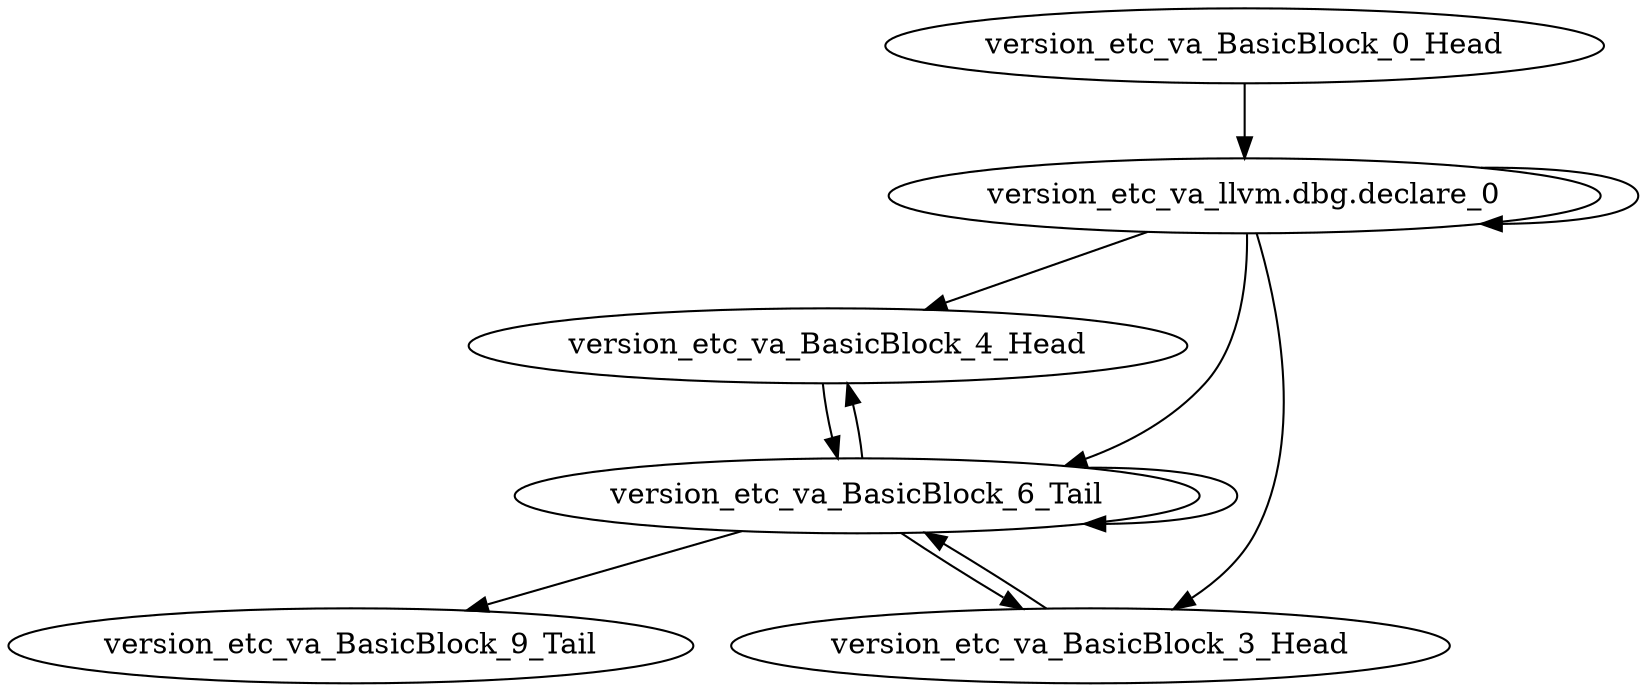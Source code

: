 digraph G {
    "version_etc_va_llvm.dbg.declare_0" -> "version_etc_va_llvm.dbg.declare_0"
    "version_etc_va_llvm.dbg.declare_0" -> "version_etc_va_BasicBlock_4_Head"
    "version_etc_va_llvm.dbg.declare_0" -> "version_etc_va_BasicBlock_3_Head"
    "version_etc_va_llvm.dbg.declare_0" -> "version_etc_va_BasicBlock_6_Tail"
    "version_etc_va_BasicBlock_4_Head" -> "version_etc_va_BasicBlock_6_Tail"
    "version_etc_va_BasicBlock_3_Head" -> "version_etc_va_BasicBlock_6_Tail"
    "version_etc_va_BasicBlock_0_Head" -> "version_etc_va_llvm.dbg.declare_0"
    "version_etc_va_BasicBlock_6_Tail" -> "version_etc_va_BasicBlock_9_Tail"
    "version_etc_va_BasicBlock_6_Tail" -> "version_etc_va_BasicBlock_4_Head"
    "version_etc_va_BasicBlock_6_Tail" -> "version_etc_va_BasicBlock_3_Head"
    "version_etc_va_BasicBlock_6_Tail" -> "version_etc_va_BasicBlock_6_Tail"
}
